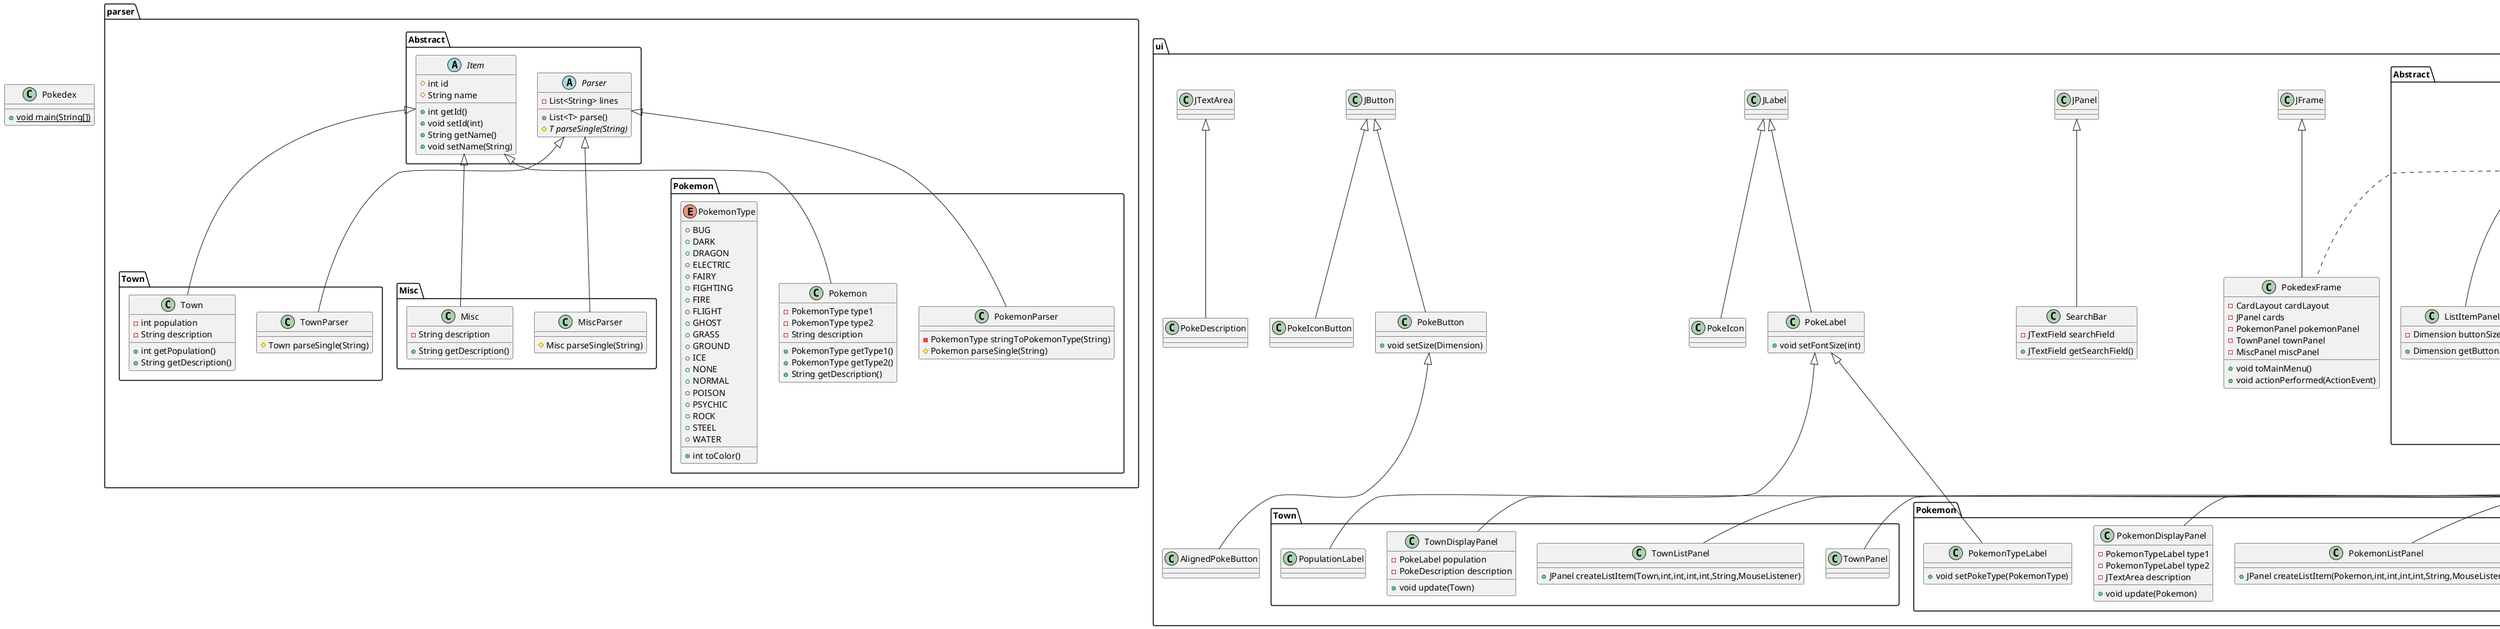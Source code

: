 @startuml
abstract class parser.Abstract.Parser {
- List<String> lines
+ List<T> parse()
# {abstract}T parseSingle(String)
}
class ui.SearchBar {
- JTextField searchField
+ JTextField getSearchField()
}
class parser.Town.TownParser {
# Town parseSingle(String)
}
class ui.Abstract.ListItemPanel {
- Dimension buttonSize
+ Dimension getButtonSize()
}
class ui.PokeLabel {
+ void setFontSize(int)
}
abstract class ui.Abstract.ItemListPanel {
+ {abstract}JPanel createListItem(T,int,int,int,int,String,MouseListener)
}
class parser.Misc.Misc {
- String description
+ String getDescription()
}
class util.Utility {
+ {static} ImageIcon makeIcon(int,int,String)
+ {static} void resizeIcon(ImageIcon,int,int)
+ {static} String idToString(int)
+ {static} String getImagePath(String,int)
}
class ui.Town.TownDisplayPanel {
- PokeLabel population
- PokeDescription description
+ void update(Town)
}
class ui.PokeButton {
+ void setSize(Dimension)
}
class parser.Pokemon.Pokemon {
- PokemonType type1
- PokemonType type2
- String description
+ PokemonType getType1()
+ PokemonType getType2()
+ String getDescription()
}
abstract class ui.Abstract.DisplayPanel {
# PokeLabel name
# PokeIcon icon
# int imageWidth
# int imageHeight
# String imageDir
# Dimension buttonSize
+ {abstract}void update(T)
}
class parser.Pokemon.PokemonParser {
- PokemonType stringToPokemonType(String)
# Pokemon parseSingle(String)
}
class ui.Pokemon.PokemonTypeLabel {
+ void setPokeType(PokemonType)
}
class ui.PokeDescription {
}
class Pokedex {
+ {static} void main(String[])
}
class parser.Misc.MiscParser {
# Misc parseSingle(String)
}
class ui.PokedexFrame {
- CardLayout cardLayout
- JPanel cards
- PokemonPanel pokemonPanel
- TownPanel townPanel
- MiscPanel miscPanel
+ void toMainMenu()
+ void actionPerformed(ActionEvent)
}
class ui.AlignedPokeButton {
}
class ui.Pokemon.PokemonDisplayPanel {
- PokemonTypeLabel type1
- PokemonTypeLabel type2
- JTextArea description
+ void update(Pokemon)
}
enum parser.Pokemon.PokemonType {
+  BUG
+  DARK
+  DRAGON
+  ELECTRIC
+  FAIRY
+  FIGHTING
+  FIRE
+  FLIGHT
+  GHOST
+  GRASS
+  GROUND
+  ICE
+  NONE
+  NORMAL
+  POISON
+  PSYCHIC
+  ROCK
+  STEEL
+  WATER
+ int toColor()
}
class ui.Town.TownPanel {
}
class ui.Pokemon.PokemonPanel {
}
class ui.Misc.MiscPanel {
}
abstract class parser.Abstract.Item {
# int id
# String name
+ int getId()
+ void setId(int)
+ String getName()
+ void setName(String)
}
class ui.Town.PopulationLabel {
}
class ui.PokeIconButton {
}
class parser.Town.Town {
- int population
- String description
+ int getPopulation()
+ String getDescription()
}
abstract class ui.Abstract.TypePanel {
# List<T> list
- PokedexFrame pokedexFrame
# CardLayout cardLayout
# DisplayPanel<T> displayPanel
# int currentItem
# int imageWidth
# int imageHeight
# String imageDir
+ void actionPerformed(ActionEvent)
# void search(String)
+ void mouseClicked(MouseEvent)
+ void mousePressed(MouseEvent)
+ void mouseReleased(MouseEvent)
+ void mouseEntered(MouseEvent)
+ void mouseExited(MouseEvent)
}
class ui.Town.TownListPanel {
+ JPanel createListItem(Town,int,int,int,int,String,MouseListener)
}
class ui.Pokemon.PokemonListPanel {
+ JPanel createListItem(Pokemon,int,int,int,int,String,MouseListener)
}
class ui.Misc.MiscDisplayPanel {
- PokeDescription description
+ void update(Misc)
}
class ui.Misc.MiscListPanel {
+ JPanel createListItem(Misc,int,int,int,int,String,MouseListener)
}
class ui.PokeIcon {
}


ui.JPanel <|-- ui.SearchBar
parser.Abstract.Parser <|-- parser.Town.TownParser
ui.Abstract.JPanel <|-- ui.Abstract.ListItemPanel
ui.JLabel <|-- ui.PokeLabel
ui.Abstract.JPanel <|-- ui.Abstract.ItemListPanel
parser.Abstract.Item <|-- parser.Misc.Misc
ui.Abstract.DisplayPanel <|-- ui.Town.TownDisplayPanel
ui.JButton <|-- ui.PokeButton
parser.Abstract.Item <|-- parser.Pokemon.Pokemon
ui.Abstract.JPanel <|-- ui.Abstract.DisplayPanel
parser.Abstract.Parser <|-- parser.Pokemon.PokemonParser
ui.PokeLabel <|-- ui.Pokemon.PokemonTypeLabel
ui.JTextArea <|-- ui.PokeDescription
parser.Abstract.Parser <|-- parser.Misc.MiscParser
java.awt.event.ActionListener <|.. ui.PokedexFrame
ui.JFrame <|-- ui.PokedexFrame
ui.PokeButton <|-- ui.AlignedPokeButton
ui.Abstract.DisplayPanel <|-- ui.Pokemon.PokemonDisplayPanel
ui.Abstract.TypePanel <|-- ui.Town.TownPanel
ui.Abstract.TypePanel <|-- ui.Pokemon.PokemonPanel
ui.Abstract.TypePanel <|-- ui.Misc.MiscPanel
ui.PokeLabel <|-- ui.Town.PopulationLabel
ui.JButton <|-- ui.PokeIconButton
parser.Abstract.Item <|-- parser.Town.Town
java.awt.event.ActionListener <|.. ui.Abstract.TypePanel
java.awt.event.MouseListener <|.. ui.Abstract.TypePanel
ui.Abstract.JPanel <|-- ui.Abstract.TypePanel
ui.Abstract.ItemListPanel <|-- ui.Town.TownListPanel
ui.Abstract.ItemListPanel <|-- ui.Pokemon.PokemonListPanel
ui.Abstract.DisplayPanel <|-- ui.Misc.MiscDisplayPanel
ui.Abstract.ItemListPanel <|-- ui.Misc.MiscListPanel
ui.JLabel <|-- ui.PokeIcon
@enduml